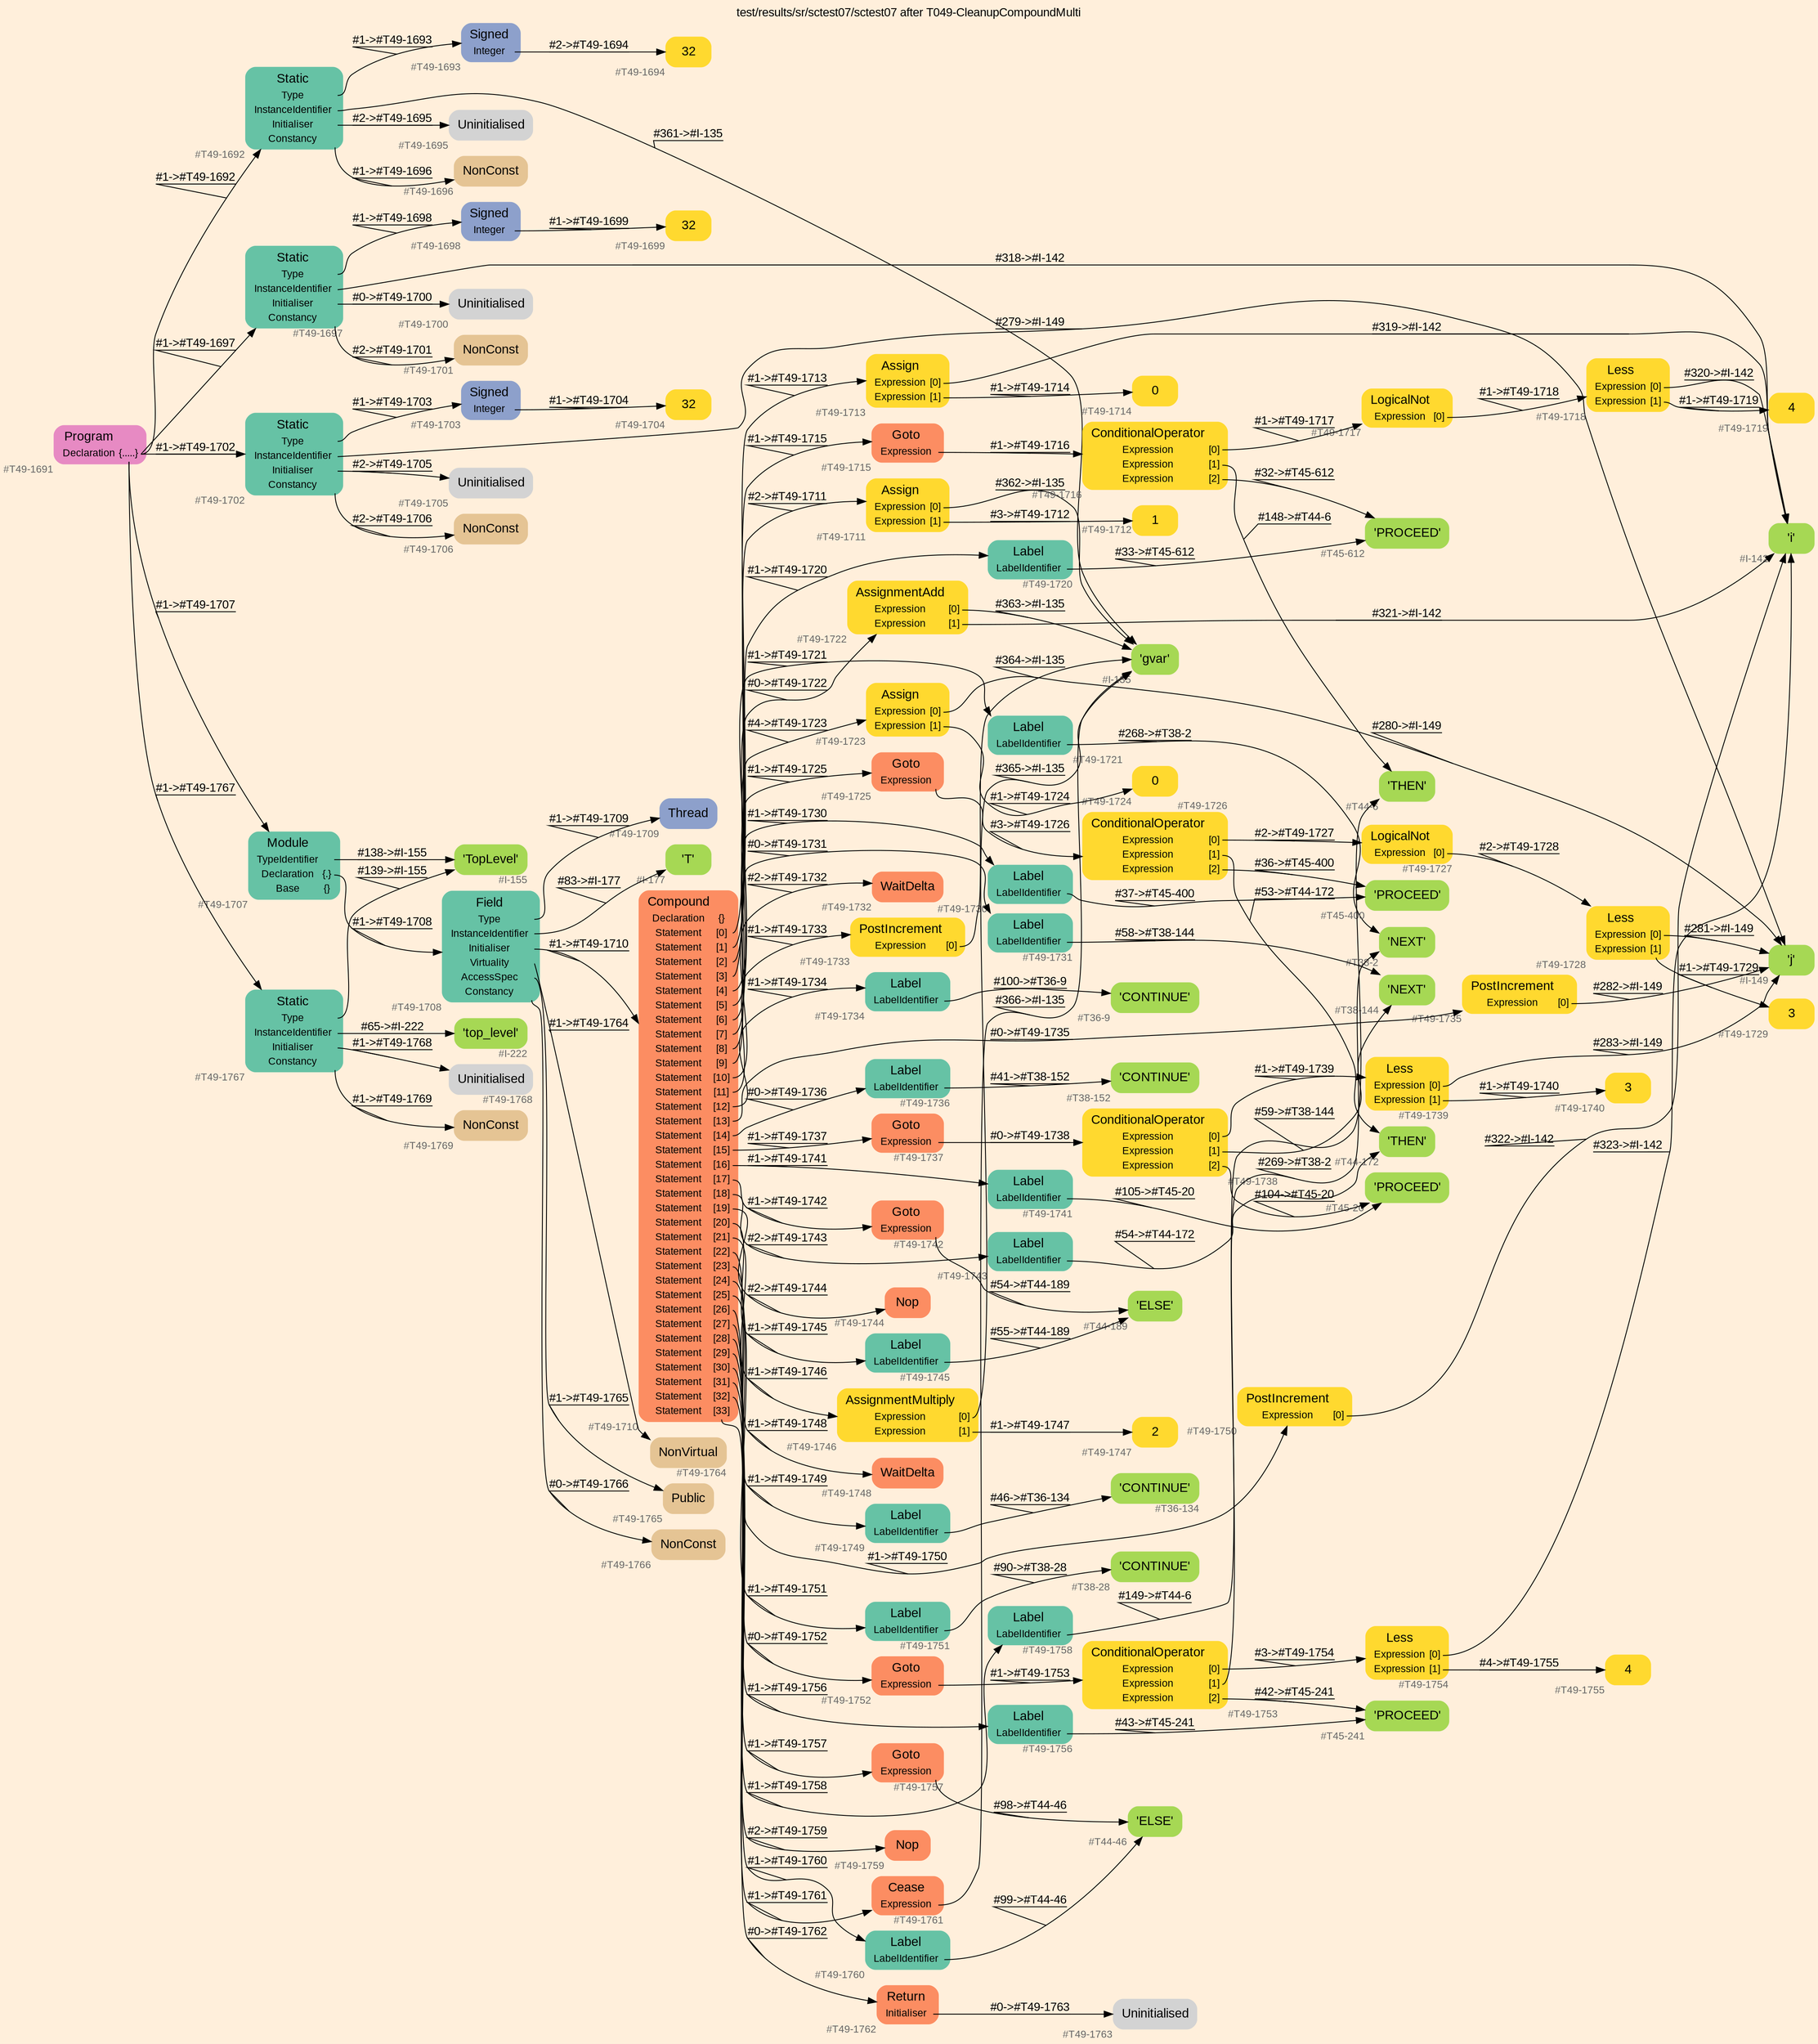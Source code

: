 digraph "test/results/sr/sctest07/sctest07 after T049-CleanupCompoundMulti" {
label = "test/results/sr/sctest07/sctest07 after T049-CleanupCompoundMulti"
labelloc = t
graph [
    rankdir = "LR"
    ranksep = 0.3
    bgcolor = antiquewhite1
    color = black
    fontcolor = black
    fontname = "Arial"
];
node [
    fontname = "Arial"
];
edge [
    fontname = "Arial"
];

// -------------------- node figure --------------------
// -------- block #T49-1691 ----------
"#T49-1691" [
    fillcolor = "/set28/4"
    xlabel = "#T49-1691"
    fontsize = "12"
    fontcolor = grey40
    shape = "plaintext"
    label = <<TABLE BORDER="0" CELLBORDER="0" CELLSPACING="0">
     <TR><TD><FONT COLOR="black" POINT-SIZE="15">Program</FONT></TD></TR>
     <TR><TD><FONT COLOR="black" POINT-SIZE="12">Declaration</FONT></TD><TD PORT="port0"><FONT COLOR="black" POINT-SIZE="12">{.....}</FONT></TD></TR>
    </TABLE>>
    style = "rounded,filled"
];

// -------- block #T49-1692 ----------
"#T49-1692" [
    fillcolor = "/set28/1"
    xlabel = "#T49-1692"
    fontsize = "12"
    fontcolor = grey40
    shape = "plaintext"
    label = <<TABLE BORDER="0" CELLBORDER="0" CELLSPACING="0">
     <TR><TD><FONT COLOR="black" POINT-SIZE="15">Static</FONT></TD></TR>
     <TR><TD><FONT COLOR="black" POINT-SIZE="12">Type</FONT></TD><TD PORT="port0"></TD></TR>
     <TR><TD><FONT COLOR="black" POINT-SIZE="12">InstanceIdentifier</FONT></TD><TD PORT="port1"></TD></TR>
     <TR><TD><FONT COLOR="black" POINT-SIZE="12">Initialiser</FONT></TD><TD PORT="port2"></TD></TR>
     <TR><TD><FONT COLOR="black" POINT-SIZE="12">Constancy</FONT></TD><TD PORT="port3"></TD></TR>
    </TABLE>>
    style = "rounded,filled"
];

// -------- block #T49-1693 ----------
"#T49-1693" [
    fillcolor = "/set28/3"
    xlabel = "#T49-1693"
    fontsize = "12"
    fontcolor = grey40
    shape = "plaintext"
    label = <<TABLE BORDER="0" CELLBORDER="0" CELLSPACING="0">
     <TR><TD><FONT COLOR="black" POINT-SIZE="15">Signed</FONT></TD></TR>
     <TR><TD><FONT COLOR="black" POINT-SIZE="12">Integer</FONT></TD><TD PORT="port0"></TD></TR>
    </TABLE>>
    style = "rounded,filled"
];

// -------- block #T49-1694 ----------
"#T49-1694" [
    fillcolor = "/set28/6"
    xlabel = "#T49-1694"
    fontsize = "12"
    fontcolor = grey40
    shape = "plaintext"
    label = <<TABLE BORDER="0" CELLBORDER="0" CELLSPACING="0">
     <TR><TD><FONT COLOR="black" POINT-SIZE="15">32</FONT></TD></TR>
    </TABLE>>
    style = "rounded,filled"
];

// -------- block #I-135 ----------
"#I-135" [
    fillcolor = "/set28/5"
    xlabel = "#I-135"
    fontsize = "12"
    fontcolor = grey40
    shape = "plaintext"
    label = <<TABLE BORDER="0" CELLBORDER="0" CELLSPACING="0">
     <TR><TD><FONT COLOR="black" POINT-SIZE="15">'gvar'</FONT></TD></TR>
    </TABLE>>
    style = "rounded,filled"
];

// -------- block #T49-1695 ----------
"#T49-1695" [
    xlabel = "#T49-1695"
    fontsize = "12"
    fontcolor = grey40
    shape = "plaintext"
    label = <<TABLE BORDER="0" CELLBORDER="0" CELLSPACING="0">
     <TR><TD><FONT COLOR="black" POINT-SIZE="15">Uninitialised</FONT></TD></TR>
    </TABLE>>
    style = "rounded,filled"
];

// -------- block #T49-1696 ----------
"#T49-1696" [
    fillcolor = "/set28/7"
    xlabel = "#T49-1696"
    fontsize = "12"
    fontcolor = grey40
    shape = "plaintext"
    label = <<TABLE BORDER="0" CELLBORDER="0" CELLSPACING="0">
     <TR><TD><FONT COLOR="black" POINT-SIZE="15">NonConst</FONT></TD></TR>
    </TABLE>>
    style = "rounded,filled"
];

// -------- block #T49-1697 ----------
"#T49-1697" [
    fillcolor = "/set28/1"
    xlabel = "#T49-1697"
    fontsize = "12"
    fontcolor = grey40
    shape = "plaintext"
    label = <<TABLE BORDER="0" CELLBORDER="0" CELLSPACING="0">
     <TR><TD><FONT COLOR="black" POINT-SIZE="15">Static</FONT></TD></TR>
     <TR><TD><FONT COLOR="black" POINT-SIZE="12">Type</FONT></TD><TD PORT="port0"></TD></TR>
     <TR><TD><FONT COLOR="black" POINT-SIZE="12">InstanceIdentifier</FONT></TD><TD PORT="port1"></TD></TR>
     <TR><TD><FONT COLOR="black" POINT-SIZE="12">Initialiser</FONT></TD><TD PORT="port2"></TD></TR>
     <TR><TD><FONT COLOR="black" POINT-SIZE="12">Constancy</FONT></TD><TD PORT="port3"></TD></TR>
    </TABLE>>
    style = "rounded,filled"
];

// -------- block #T49-1698 ----------
"#T49-1698" [
    fillcolor = "/set28/3"
    xlabel = "#T49-1698"
    fontsize = "12"
    fontcolor = grey40
    shape = "plaintext"
    label = <<TABLE BORDER="0" CELLBORDER="0" CELLSPACING="0">
     <TR><TD><FONT COLOR="black" POINT-SIZE="15">Signed</FONT></TD></TR>
     <TR><TD><FONT COLOR="black" POINT-SIZE="12">Integer</FONT></TD><TD PORT="port0"></TD></TR>
    </TABLE>>
    style = "rounded,filled"
];

// -------- block #T49-1699 ----------
"#T49-1699" [
    fillcolor = "/set28/6"
    xlabel = "#T49-1699"
    fontsize = "12"
    fontcolor = grey40
    shape = "plaintext"
    label = <<TABLE BORDER="0" CELLBORDER="0" CELLSPACING="0">
     <TR><TD><FONT COLOR="black" POINT-SIZE="15">32</FONT></TD></TR>
    </TABLE>>
    style = "rounded,filled"
];

// -------- block #I-142 ----------
"#I-142" [
    fillcolor = "/set28/5"
    xlabel = "#I-142"
    fontsize = "12"
    fontcolor = grey40
    shape = "plaintext"
    label = <<TABLE BORDER="0" CELLBORDER="0" CELLSPACING="0">
     <TR><TD><FONT COLOR="black" POINT-SIZE="15">'i'</FONT></TD></TR>
    </TABLE>>
    style = "rounded,filled"
];

// -------- block #T49-1700 ----------
"#T49-1700" [
    xlabel = "#T49-1700"
    fontsize = "12"
    fontcolor = grey40
    shape = "plaintext"
    label = <<TABLE BORDER="0" CELLBORDER="0" CELLSPACING="0">
     <TR><TD><FONT COLOR="black" POINT-SIZE="15">Uninitialised</FONT></TD></TR>
    </TABLE>>
    style = "rounded,filled"
];

// -------- block #T49-1701 ----------
"#T49-1701" [
    fillcolor = "/set28/7"
    xlabel = "#T49-1701"
    fontsize = "12"
    fontcolor = grey40
    shape = "plaintext"
    label = <<TABLE BORDER="0" CELLBORDER="0" CELLSPACING="0">
     <TR><TD><FONT COLOR="black" POINT-SIZE="15">NonConst</FONT></TD></TR>
    </TABLE>>
    style = "rounded,filled"
];

// -------- block #T49-1702 ----------
"#T49-1702" [
    fillcolor = "/set28/1"
    xlabel = "#T49-1702"
    fontsize = "12"
    fontcolor = grey40
    shape = "plaintext"
    label = <<TABLE BORDER="0" CELLBORDER="0" CELLSPACING="0">
     <TR><TD><FONT COLOR="black" POINT-SIZE="15">Static</FONT></TD></TR>
     <TR><TD><FONT COLOR="black" POINT-SIZE="12">Type</FONT></TD><TD PORT="port0"></TD></TR>
     <TR><TD><FONT COLOR="black" POINT-SIZE="12">InstanceIdentifier</FONT></TD><TD PORT="port1"></TD></TR>
     <TR><TD><FONT COLOR="black" POINT-SIZE="12">Initialiser</FONT></TD><TD PORT="port2"></TD></TR>
     <TR><TD><FONT COLOR="black" POINT-SIZE="12">Constancy</FONT></TD><TD PORT="port3"></TD></TR>
    </TABLE>>
    style = "rounded,filled"
];

// -------- block #T49-1703 ----------
"#T49-1703" [
    fillcolor = "/set28/3"
    xlabel = "#T49-1703"
    fontsize = "12"
    fontcolor = grey40
    shape = "plaintext"
    label = <<TABLE BORDER="0" CELLBORDER="0" CELLSPACING="0">
     <TR><TD><FONT COLOR="black" POINT-SIZE="15">Signed</FONT></TD></TR>
     <TR><TD><FONT COLOR="black" POINT-SIZE="12">Integer</FONT></TD><TD PORT="port0"></TD></TR>
    </TABLE>>
    style = "rounded,filled"
];

// -------- block #T49-1704 ----------
"#T49-1704" [
    fillcolor = "/set28/6"
    xlabel = "#T49-1704"
    fontsize = "12"
    fontcolor = grey40
    shape = "plaintext"
    label = <<TABLE BORDER="0" CELLBORDER="0" CELLSPACING="0">
     <TR><TD><FONT COLOR="black" POINT-SIZE="15">32</FONT></TD></TR>
    </TABLE>>
    style = "rounded,filled"
];

// -------- block #I-149 ----------
"#I-149" [
    fillcolor = "/set28/5"
    xlabel = "#I-149"
    fontsize = "12"
    fontcolor = grey40
    shape = "plaintext"
    label = <<TABLE BORDER="0" CELLBORDER="0" CELLSPACING="0">
     <TR><TD><FONT COLOR="black" POINT-SIZE="15">'j'</FONT></TD></TR>
    </TABLE>>
    style = "rounded,filled"
];

// -------- block #T49-1705 ----------
"#T49-1705" [
    xlabel = "#T49-1705"
    fontsize = "12"
    fontcolor = grey40
    shape = "plaintext"
    label = <<TABLE BORDER="0" CELLBORDER="0" CELLSPACING="0">
     <TR><TD><FONT COLOR="black" POINT-SIZE="15">Uninitialised</FONT></TD></TR>
    </TABLE>>
    style = "rounded,filled"
];

// -------- block #T49-1706 ----------
"#T49-1706" [
    fillcolor = "/set28/7"
    xlabel = "#T49-1706"
    fontsize = "12"
    fontcolor = grey40
    shape = "plaintext"
    label = <<TABLE BORDER="0" CELLBORDER="0" CELLSPACING="0">
     <TR><TD><FONT COLOR="black" POINT-SIZE="15">NonConst</FONT></TD></TR>
    </TABLE>>
    style = "rounded,filled"
];

// -------- block #T49-1707 ----------
"#T49-1707" [
    fillcolor = "/set28/1"
    xlabel = "#T49-1707"
    fontsize = "12"
    fontcolor = grey40
    shape = "plaintext"
    label = <<TABLE BORDER="0" CELLBORDER="0" CELLSPACING="0">
     <TR><TD><FONT COLOR="black" POINT-SIZE="15">Module</FONT></TD></TR>
     <TR><TD><FONT COLOR="black" POINT-SIZE="12">TypeIdentifier</FONT></TD><TD PORT="port0"></TD></TR>
     <TR><TD><FONT COLOR="black" POINT-SIZE="12">Declaration</FONT></TD><TD PORT="port1"><FONT COLOR="black" POINT-SIZE="12">{.}</FONT></TD></TR>
     <TR><TD><FONT COLOR="black" POINT-SIZE="12">Base</FONT></TD><TD PORT="port2"><FONT COLOR="black" POINT-SIZE="12">{}</FONT></TD></TR>
    </TABLE>>
    style = "rounded,filled"
];

// -------- block #I-155 ----------
"#I-155" [
    fillcolor = "/set28/5"
    xlabel = "#I-155"
    fontsize = "12"
    fontcolor = grey40
    shape = "plaintext"
    label = <<TABLE BORDER="0" CELLBORDER="0" CELLSPACING="0">
     <TR><TD><FONT COLOR="black" POINT-SIZE="15">'TopLevel'</FONT></TD></TR>
    </TABLE>>
    style = "rounded,filled"
];

// -------- block #T49-1708 ----------
"#T49-1708" [
    fillcolor = "/set28/1"
    xlabel = "#T49-1708"
    fontsize = "12"
    fontcolor = grey40
    shape = "plaintext"
    label = <<TABLE BORDER="0" CELLBORDER="0" CELLSPACING="0">
     <TR><TD><FONT COLOR="black" POINT-SIZE="15">Field</FONT></TD></TR>
     <TR><TD><FONT COLOR="black" POINT-SIZE="12">Type</FONT></TD><TD PORT="port0"></TD></TR>
     <TR><TD><FONT COLOR="black" POINT-SIZE="12">InstanceIdentifier</FONT></TD><TD PORT="port1"></TD></TR>
     <TR><TD><FONT COLOR="black" POINT-SIZE="12">Initialiser</FONT></TD><TD PORT="port2"></TD></TR>
     <TR><TD><FONT COLOR="black" POINT-SIZE="12">Virtuality</FONT></TD><TD PORT="port3"></TD></TR>
     <TR><TD><FONT COLOR="black" POINT-SIZE="12">AccessSpec</FONT></TD><TD PORT="port4"></TD></TR>
     <TR><TD><FONT COLOR="black" POINT-SIZE="12">Constancy</FONT></TD><TD PORT="port5"></TD></TR>
    </TABLE>>
    style = "rounded,filled"
];

// -------- block #T49-1709 ----------
"#T49-1709" [
    fillcolor = "/set28/3"
    xlabel = "#T49-1709"
    fontsize = "12"
    fontcolor = grey40
    shape = "plaintext"
    label = <<TABLE BORDER="0" CELLBORDER="0" CELLSPACING="0">
     <TR><TD><FONT COLOR="black" POINT-SIZE="15">Thread</FONT></TD></TR>
    </TABLE>>
    style = "rounded,filled"
];

// -------- block #I-177 ----------
"#I-177" [
    fillcolor = "/set28/5"
    xlabel = "#I-177"
    fontsize = "12"
    fontcolor = grey40
    shape = "plaintext"
    label = <<TABLE BORDER="0" CELLBORDER="0" CELLSPACING="0">
     <TR><TD><FONT COLOR="black" POINT-SIZE="15">'T'</FONT></TD></TR>
    </TABLE>>
    style = "rounded,filled"
];

// -------- block #T49-1710 ----------
"#T49-1710" [
    fillcolor = "/set28/2"
    xlabel = "#T49-1710"
    fontsize = "12"
    fontcolor = grey40
    shape = "plaintext"
    label = <<TABLE BORDER="0" CELLBORDER="0" CELLSPACING="0">
     <TR><TD><FONT COLOR="black" POINT-SIZE="15">Compound</FONT></TD></TR>
     <TR><TD><FONT COLOR="black" POINT-SIZE="12">Declaration</FONT></TD><TD PORT="port0"><FONT COLOR="black" POINT-SIZE="12">{}</FONT></TD></TR>
     <TR><TD><FONT COLOR="black" POINT-SIZE="12">Statement</FONT></TD><TD PORT="port1"><FONT COLOR="black" POINT-SIZE="12">[0]</FONT></TD></TR>
     <TR><TD><FONT COLOR="black" POINT-SIZE="12">Statement</FONT></TD><TD PORT="port2"><FONT COLOR="black" POINT-SIZE="12">[1]</FONT></TD></TR>
     <TR><TD><FONT COLOR="black" POINT-SIZE="12">Statement</FONT></TD><TD PORT="port3"><FONT COLOR="black" POINT-SIZE="12">[2]</FONT></TD></TR>
     <TR><TD><FONT COLOR="black" POINT-SIZE="12">Statement</FONT></TD><TD PORT="port4"><FONT COLOR="black" POINT-SIZE="12">[3]</FONT></TD></TR>
     <TR><TD><FONT COLOR="black" POINT-SIZE="12">Statement</FONT></TD><TD PORT="port5"><FONT COLOR="black" POINT-SIZE="12">[4]</FONT></TD></TR>
     <TR><TD><FONT COLOR="black" POINT-SIZE="12">Statement</FONT></TD><TD PORT="port6"><FONT COLOR="black" POINT-SIZE="12">[5]</FONT></TD></TR>
     <TR><TD><FONT COLOR="black" POINT-SIZE="12">Statement</FONT></TD><TD PORT="port7"><FONT COLOR="black" POINT-SIZE="12">[6]</FONT></TD></TR>
     <TR><TD><FONT COLOR="black" POINT-SIZE="12">Statement</FONT></TD><TD PORT="port8"><FONT COLOR="black" POINT-SIZE="12">[7]</FONT></TD></TR>
     <TR><TD><FONT COLOR="black" POINT-SIZE="12">Statement</FONT></TD><TD PORT="port9"><FONT COLOR="black" POINT-SIZE="12">[8]</FONT></TD></TR>
     <TR><TD><FONT COLOR="black" POINT-SIZE="12">Statement</FONT></TD><TD PORT="port10"><FONT COLOR="black" POINT-SIZE="12">[9]</FONT></TD></TR>
     <TR><TD><FONT COLOR="black" POINT-SIZE="12">Statement</FONT></TD><TD PORT="port11"><FONT COLOR="black" POINT-SIZE="12">[10]</FONT></TD></TR>
     <TR><TD><FONT COLOR="black" POINT-SIZE="12">Statement</FONT></TD><TD PORT="port12"><FONT COLOR="black" POINT-SIZE="12">[11]</FONT></TD></TR>
     <TR><TD><FONT COLOR="black" POINT-SIZE="12">Statement</FONT></TD><TD PORT="port13"><FONT COLOR="black" POINT-SIZE="12">[12]</FONT></TD></TR>
     <TR><TD><FONT COLOR="black" POINT-SIZE="12">Statement</FONT></TD><TD PORT="port14"><FONT COLOR="black" POINT-SIZE="12">[13]</FONT></TD></TR>
     <TR><TD><FONT COLOR="black" POINT-SIZE="12">Statement</FONT></TD><TD PORT="port15"><FONT COLOR="black" POINT-SIZE="12">[14]</FONT></TD></TR>
     <TR><TD><FONT COLOR="black" POINT-SIZE="12">Statement</FONT></TD><TD PORT="port16"><FONT COLOR="black" POINT-SIZE="12">[15]</FONT></TD></TR>
     <TR><TD><FONT COLOR="black" POINT-SIZE="12">Statement</FONT></TD><TD PORT="port17"><FONT COLOR="black" POINT-SIZE="12">[16]</FONT></TD></TR>
     <TR><TD><FONT COLOR="black" POINT-SIZE="12">Statement</FONT></TD><TD PORT="port18"><FONT COLOR="black" POINT-SIZE="12">[17]</FONT></TD></TR>
     <TR><TD><FONT COLOR="black" POINT-SIZE="12">Statement</FONT></TD><TD PORT="port19"><FONT COLOR="black" POINT-SIZE="12">[18]</FONT></TD></TR>
     <TR><TD><FONT COLOR="black" POINT-SIZE="12">Statement</FONT></TD><TD PORT="port20"><FONT COLOR="black" POINT-SIZE="12">[19]</FONT></TD></TR>
     <TR><TD><FONT COLOR="black" POINT-SIZE="12">Statement</FONT></TD><TD PORT="port21"><FONT COLOR="black" POINT-SIZE="12">[20]</FONT></TD></TR>
     <TR><TD><FONT COLOR="black" POINT-SIZE="12">Statement</FONT></TD><TD PORT="port22"><FONT COLOR="black" POINT-SIZE="12">[21]</FONT></TD></TR>
     <TR><TD><FONT COLOR="black" POINT-SIZE="12">Statement</FONT></TD><TD PORT="port23"><FONT COLOR="black" POINT-SIZE="12">[22]</FONT></TD></TR>
     <TR><TD><FONT COLOR="black" POINT-SIZE="12">Statement</FONT></TD><TD PORT="port24"><FONT COLOR="black" POINT-SIZE="12">[23]</FONT></TD></TR>
     <TR><TD><FONT COLOR="black" POINT-SIZE="12">Statement</FONT></TD><TD PORT="port25"><FONT COLOR="black" POINT-SIZE="12">[24]</FONT></TD></TR>
     <TR><TD><FONT COLOR="black" POINT-SIZE="12">Statement</FONT></TD><TD PORT="port26"><FONT COLOR="black" POINT-SIZE="12">[25]</FONT></TD></TR>
     <TR><TD><FONT COLOR="black" POINT-SIZE="12">Statement</FONT></TD><TD PORT="port27"><FONT COLOR="black" POINT-SIZE="12">[26]</FONT></TD></TR>
     <TR><TD><FONT COLOR="black" POINT-SIZE="12">Statement</FONT></TD><TD PORT="port28"><FONT COLOR="black" POINT-SIZE="12">[27]</FONT></TD></TR>
     <TR><TD><FONT COLOR="black" POINT-SIZE="12">Statement</FONT></TD><TD PORT="port29"><FONT COLOR="black" POINT-SIZE="12">[28]</FONT></TD></TR>
     <TR><TD><FONT COLOR="black" POINT-SIZE="12">Statement</FONT></TD><TD PORT="port30"><FONT COLOR="black" POINT-SIZE="12">[29]</FONT></TD></TR>
     <TR><TD><FONT COLOR="black" POINT-SIZE="12">Statement</FONT></TD><TD PORT="port31"><FONT COLOR="black" POINT-SIZE="12">[30]</FONT></TD></TR>
     <TR><TD><FONT COLOR="black" POINT-SIZE="12">Statement</FONT></TD><TD PORT="port32"><FONT COLOR="black" POINT-SIZE="12">[31]</FONT></TD></TR>
     <TR><TD><FONT COLOR="black" POINT-SIZE="12">Statement</FONT></TD><TD PORT="port33"><FONT COLOR="black" POINT-SIZE="12">[32]</FONT></TD></TR>
     <TR><TD><FONT COLOR="black" POINT-SIZE="12">Statement</FONT></TD><TD PORT="port34"><FONT COLOR="black" POINT-SIZE="12">[33]</FONT></TD></TR>
    </TABLE>>
    style = "rounded,filled"
];

// -------- block #T49-1711 ----------
"#T49-1711" [
    fillcolor = "/set28/6"
    xlabel = "#T49-1711"
    fontsize = "12"
    fontcolor = grey40
    shape = "plaintext"
    label = <<TABLE BORDER="0" CELLBORDER="0" CELLSPACING="0">
     <TR><TD><FONT COLOR="black" POINT-SIZE="15">Assign</FONT></TD></TR>
     <TR><TD><FONT COLOR="black" POINT-SIZE="12">Expression</FONT></TD><TD PORT="port0"><FONT COLOR="black" POINT-SIZE="12">[0]</FONT></TD></TR>
     <TR><TD><FONT COLOR="black" POINT-SIZE="12">Expression</FONT></TD><TD PORT="port1"><FONT COLOR="black" POINT-SIZE="12">[1]</FONT></TD></TR>
    </TABLE>>
    style = "rounded,filled"
];

// -------- block #T49-1712 ----------
"#T49-1712" [
    fillcolor = "/set28/6"
    xlabel = "#T49-1712"
    fontsize = "12"
    fontcolor = grey40
    shape = "plaintext"
    label = <<TABLE BORDER="0" CELLBORDER="0" CELLSPACING="0">
     <TR><TD><FONT COLOR="black" POINT-SIZE="15">1</FONT></TD></TR>
    </TABLE>>
    style = "rounded,filled"
];

// -------- block #T49-1713 ----------
"#T49-1713" [
    fillcolor = "/set28/6"
    xlabel = "#T49-1713"
    fontsize = "12"
    fontcolor = grey40
    shape = "plaintext"
    label = <<TABLE BORDER="0" CELLBORDER="0" CELLSPACING="0">
     <TR><TD><FONT COLOR="black" POINT-SIZE="15">Assign</FONT></TD></TR>
     <TR><TD><FONT COLOR="black" POINT-SIZE="12">Expression</FONT></TD><TD PORT="port0"><FONT COLOR="black" POINT-SIZE="12">[0]</FONT></TD></TR>
     <TR><TD><FONT COLOR="black" POINT-SIZE="12">Expression</FONT></TD><TD PORT="port1"><FONT COLOR="black" POINT-SIZE="12">[1]</FONT></TD></TR>
    </TABLE>>
    style = "rounded,filled"
];

// -------- block #T49-1714 ----------
"#T49-1714" [
    fillcolor = "/set28/6"
    xlabel = "#T49-1714"
    fontsize = "12"
    fontcolor = grey40
    shape = "plaintext"
    label = <<TABLE BORDER="0" CELLBORDER="0" CELLSPACING="0">
     <TR><TD><FONT COLOR="black" POINT-SIZE="15">0</FONT></TD></TR>
    </TABLE>>
    style = "rounded,filled"
];

// -------- block #T49-1715 ----------
"#T49-1715" [
    fillcolor = "/set28/2"
    xlabel = "#T49-1715"
    fontsize = "12"
    fontcolor = grey40
    shape = "plaintext"
    label = <<TABLE BORDER="0" CELLBORDER="0" CELLSPACING="0">
     <TR><TD><FONT COLOR="black" POINT-SIZE="15">Goto</FONT></TD></TR>
     <TR><TD><FONT COLOR="black" POINT-SIZE="12">Expression</FONT></TD><TD PORT="port0"></TD></TR>
    </TABLE>>
    style = "rounded,filled"
];

// -------- block #T49-1716 ----------
"#T49-1716" [
    fillcolor = "/set28/6"
    xlabel = "#T49-1716"
    fontsize = "12"
    fontcolor = grey40
    shape = "plaintext"
    label = <<TABLE BORDER="0" CELLBORDER="0" CELLSPACING="0">
     <TR><TD><FONT COLOR="black" POINT-SIZE="15">ConditionalOperator</FONT></TD></TR>
     <TR><TD><FONT COLOR="black" POINT-SIZE="12">Expression</FONT></TD><TD PORT="port0"><FONT COLOR="black" POINT-SIZE="12">[0]</FONT></TD></TR>
     <TR><TD><FONT COLOR="black" POINT-SIZE="12">Expression</FONT></TD><TD PORT="port1"><FONT COLOR="black" POINT-SIZE="12">[1]</FONT></TD></TR>
     <TR><TD><FONT COLOR="black" POINT-SIZE="12">Expression</FONT></TD><TD PORT="port2"><FONT COLOR="black" POINT-SIZE="12">[2]</FONT></TD></TR>
    </TABLE>>
    style = "rounded,filled"
];

// -------- block #T49-1717 ----------
"#T49-1717" [
    fillcolor = "/set28/6"
    xlabel = "#T49-1717"
    fontsize = "12"
    fontcolor = grey40
    shape = "plaintext"
    label = <<TABLE BORDER="0" CELLBORDER="0" CELLSPACING="0">
     <TR><TD><FONT COLOR="black" POINT-SIZE="15">LogicalNot</FONT></TD></TR>
     <TR><TD><FONT COLOR="black" POINT-SIZE="12">Expression</FONT></TD><TD PORT="port0"><FONT COLOR="black" POINT-SIZE="12">[0]</FONT></TD></TR>
    </TABLE>>
    style = "rounded,filled"
];

// -------- block #T49-1718 ----------
"#T49-1718" [
    fillcolor = "/set28/6"
    xlabel = "#T49-1718"
    fontsize = "12"
    fontcolor = grey40
    shape = "plaintext"
    label = <<TABLE BORDER="0" CELLBORDER="0" CELLSPACING="0">
     <TR><TD><FONT COLOR="black" POINT-SIZE="15">Less</FONT></TD></TR>
     <TR><TD><FONT COLOR="black" POINT-SIZE="12">Expression</FONT></TD><TD PORT="port0"><FONT COLOR="black" POINT-SIZE="12">[0]</FONT></TD></TR>
     <TR><TD><FONT COLOR="black" POINT-SIZE="12">Expression</FONT></TD><TD PORT="port1"><FONT COLOR="black" POINT-SIZE="12">[1]</FONT></TD></TR>
    </TABLE>>
    style = "rounded,filled"
];

// -------- block #T49-1719 ----------
"#T49-1719" [
    fillcolor = "/set28/6"
    xlabel = "#T49-1719"
    fontsize = "12"
    fontcolor = grey40
    shape = "plaintext"
    label = <<TABLE BORDER="0" CELLBORDER="0" CELLSPACING="0">
     <TR><TD><FONT COLOR="black" POINT-SIZE="15">4</FONT></TD></TR>
    </TABLE>>
    style = "rounded,filled"
];

// -------- block #T44-6 ----------
"#T44-6" [
    fillcolor = "/set28/5"
    xlabel = "#T44-6"
    fontsize = "12"
    fontcolor = grey40
    shape = "plaintext"
    label = <<TABLE BORDER="0" CELLBORDER="0" CELLSPACING="0">
     <TR><TD><FONT COLOR="black" POINT-SIZE="15">'THEN'</FONT></TD></TR>
    </TABLE>>
    style = "rounded,filled"
];

// -------- block #T45-612 ----------
"#T45-612" [
    fillcolor = "/set28/5"
    xlabel = "#T45-612"
    fontsize = "12"
    fontcolor = grey40
    shape = "plaintext"
    label = <<TABLE BORDER="0" CELLBORDER="0" CELLSPACING="0">
     <TR><TD><FONT COLOR="black" POINT-SIZE="15">'PROCEED'</FONT></TD></TR>
    </TABLE>>
    style = "rounded,filled"
];

// -------- block #T49-1720 ----------
"#T49-1720" [
    fillcolor = "/set28/1"
    xlabel = "#T49-1720"
    fontsize = "12"
    fontcolor = grey40
    shape = "plaintext"
    label = <<TABLE BORDER="0" CELLBORDER="0" CELLSPACING="0">
     <TR><TD><FONT COLOR="black" POINT-SIZE="15">Label</FONT></TD></TR>
     <TR><TD><FONT COLOR="black" POINT-SIZE="12">LabelIdentifier</FONT></TD><TD PORT="port0"></TD></TR>
    </TABLE>>
    style = "rounded,filled"
];

// -------- block #T49-1721 ----------
"#T49-1721" [
    fillcolor = "/set28/1"
    xlabel = "#T49-1721"
    fontsize = "12"
    fontcolor = grey40
    shape = "plaintext"
    label = <<TABLE BORDER="0" CELLBORDER="0" CELLSPACING="0">
     <TR><TD><FONT COLOR="black" POINT-SIZE="15">Label</FONT></TD></TR>
     <TR><TD><FONT COLOR="black" POINT-SIZE="12">LabelIdentifier</FONT></TD><TD PORT="port0"></TD></TR>
    </TABLE>>
    style = "rounded,filled"
];

// -------- block #T38-2 ----------
"#T38-2" [
    fillcolor = "/set28/5"
    xlabel = "#T38-2"
    fontsize = "12"
    fontcolor = grey40
    shape = "plaintext"
    label = <<TABLE BORDER="0" CELLBORDER="0" CELLSPACING="0">
     <TR><TD><FONT COLOR="black" POINT-SIZE="15">'NEXT'</FONT></TD></TR>
    </TABLE>>
    style = "rounded,filled"
];

// -------- block #T49-1722 ----------
"#T49-1722" [
    fillcolor = "/set28/6"
    xlabel = "#T49-1722"
    fontsize = "12"
    fontcolor = grey40
    shape = "plaintext"
    label = <<TABLE BORDER="0" CELLBORDER="0" CELLSPACING="0">
     <TR><TD><FONT COLOR="black" POINT-SIZE="15">AssignmentAdd</FONT></TD></TR>
     <TR><TD><FONT COLOR="black" POINT-SIZE="12">Expression</FONT></TD><TD PORT="port0"><FONT COLOR="black" POINT-SIZE="12">[0]</FONT></TD></TR>
     <TR><TD><FONT COLOR="black" POINT-SIZE="12">Expression</FONT></TD><TD PORT="port1"><FONT COLOR="black" POINT-SIZE="12">[1]</FONT></TD></TR>
    </TABLE>>
    style = "rounded,filled"
];

// -------- block #T49-1723 ----------
"#T49-1723" [
    fillcolor = "/set28/6"
    xlabel = "#T49-1723"
    fontsize = "12"
    fontcolor = grey40
    shape = "plaintext"
    label = <<TABLE BORDER="0" CELLBORDER="0" CELLSPACING="0">
     <TR><TD><FONT COLOR="black" POINT-SIZE="15">Assign</FONT></TD></TR>
     <TR><TD><FONT COLOR="black" POINT-SIZE="12">Expression</FONT></TD><TD PORT="port0"><FONT COLOR="black" POINT-SIZE="12">[0]</FONT></TD></TR>
     <TR><TD><FONT COLOR="black" POINT-SIZE="12">Expression</FONT></TD><TD PORT="port1"><FONT COLOR="black" POINT-SIZE="12">[1]</FONT></TD></TR>
    </TABLE>>
    style = "rounded,filled"
];

// -------- block #T49-1724 ----------
"#T49-1724" [
    fillcolor = "/set28/6"
    xlabel = "#T49-1724"
    fontsize = "12"
    fontcolor = grey40
    shape = "plaintext"
    label = <<TABLE BORDER="0" CELLBORDER="0" CELLSPACING="0">
     <TR><TD><FONT COLOR="black" POINT-SIZE="15">0</FONT></TD></TR>
    </TABLE>>
    style = "rounded,filled"
];

// -------- block #T49-1725 ----------
"#T49-1725" [
    fillcolor = "/set28/2"
    xlabel = "#T49-1725"
    fontsize = "12"
    fontcolor = grey40
    shape = "plaintext"
    label = <<TABLE BORDER="0" CELLBORDER="0" CELLSPACING="0">
     <TR><TD><FONT COLOR="black" POINT-SIZE="15">Goto</FONT></TD></TR>
     <TR><TD><FONT COLOR="black" POINT-SIZE="12">Expression</FONT></TD><TD PORT="port0"></TD></TR>
    </TABLE>>
    style = "rounded,filled"
];

// -------- block #T49-1726 ----------
"#T49-1726" [
    fillcolor = "/set28/6"
    xlabel = "#T49-1726"
    fontsize = "12"
    fontcolor = grey40
    shape = "plaintext"
    label = <<TABLE BORDER="0" CELLBORDER="0" CELLSPACING="0">
     <TR><TD><FONT COLOR="black" POINT-SIZE="15">ConditionalOperator</FONT></TD></TR>
     <TR><TD><FONT COLOR="black" POINT-SIZE="12">Expression</FONT></TD><TD PORT="port0"><FONT COLOR="black" POINT-SIZE="12">[0]</FONT></TD></TR>
     <TR><TD><FONT COLOR="black" POINT-SIZE="12">Expression</FONT></TD><TD PORT="port1"><FONT COLOR="black" POINT-SIZE="12">[1]</FONT></TD></TR>
     <TR><TD><FONT COLOR="black" POINT-SIZE="12">Expression</FONT></TD><TD PORT="port2"><FONT COLOR="black" POINT-SIZE="12">[2]</FONT></TD></TR>
    </TABLE>>
    style = "rounded,filled"
];

// -------- block #T49-1727 ----------
"#T49-1727" [
    fillcolor = "/set28/6"
    xlabel = "#T49-1727"
    fontsize = "12"
    fontcolor = grey40
    shape = "plaintext"
    label = <<TABLE BORDER="0" CELLBORDER="0" CELLSPACING="0">
     <TR><TD><FONT COLOR="black" POINT-SIZE="15">LogicalNot</FONT></TD></TR>
     <TR><TD><FONT COLOR="black" POINT-SIZE="12">Expression</FONT></TD><TD PORT="port0"><FONT COLOR="black" POINT-SIZE="12">[0]</FONT></TD></TR>
    </TABLE>>
    style = "rounded,filled"
];

// -------- block #T49-1728 ----------
"#T49-1728" [
    fillcolor = "/set28/6"
    xlabel = "#T49-1728"
    fontsize = "12"
    fontcolor = grey40
    shape = "plaintext"
    label = <<TABLE BORDER="0" CELLBORDER="0" CELLSPACING="0">
     <TR><TD><FONT COLOR="black" POINT-SIZE="15">Less</FONT></TD></TR>
     <TR><TD><FONT COLOR="black" POINT-SIZE="12">Expression</FONT></TD><TD PORT="port0"><FONT COLOR="black" POINT-SIZE="12">[0]</FONT></TD></TR>
     <TR><TD><FONT COLOR="black" POINT-SIZE="12">Expression</FONT></TD><TD PORT="port1"><FONT COLOR="black" POINT-SIZE="12">[1]</FONT></TD></TR>
    </TABLE>>
    style = "rounded,filled"
];

// -------- block #T49-1729 ----------
"#T49-1729" [
    fillcolor = "/set28/6"
    xlabel = "#T49-1729"
    fontsize = "12"
    fontcolor = grey40
    shape = "plaintext"
    label = <<TABLE BORDER="0" CELLBORDER="0" CELLSPACING="0">
     <TR><TD><FONT COLOR="black" POINT-SIZE="15">3</FONT></TD></TR>
    </TABLE>>
    style = "rounded,filled"
];

// -------- block #T44-172 ----------
"#T44-172" [
    fillcolor = "/set28/5"
    xlabel = "#T44-172"
    fontsize = "12"
    fontcolor = grey40
    shape = "plaintext"
    label = <<TABLE BORDER="0" CELLBORDER="0" CELLSPACING="0">
     <TR><TD><FONT COLOR="black" POINT-SIZE="15">'THEN'</FONT></TD></TR>
    </TABLE>>
    style = "rounded,filled"
];

// -------- block #T45-400 ----------
"#T45-400" [
    fillcolor = "/set28/5"
    xlabel = "#T45-400"
    fontsize = "12"
    fontcolor = grey40
    shape = "plaintext"
    label = <<TABLE BORDER="0" CELLBORDER="0" CELLSPACING="0">
     <TR><TD><FONT COLOR="black" POINT-SIZE="15">'PROCEED'</FONT></TD></TR>
    </TABLE>>
    style = "rounded,filled"
];

// -------- block #T49-1730 ----------
"#T49-1730" [
    fillcolor = "/set28/1"
    xlabel = "#T49-1730"
    fontsize = "12"
    fontcolor = grey40
    shape = "plaintext"
    label = <<TABLE BORDER="0" CELLBORDER="0" CELLSPACING="0">
     <TR><TD><FONT COLOR="black" POINT-SIZE="15">Label</FONT></TD></TR>
     <TR><TD><FONT COLOR="black" POINT-SIZE="12">LabelIdentifier</FONT></TD><TD PORT="port0"></TD></TR>
    </TABLE>>
    style = "rounded,filled"
];

// -------- block #T49-1731 ----------
"#T49-1731" [
    fillcolor = "/set28/1"
    xlabel = "#T49-1731"
    fontsize = "12"
    fontcolor = grey40
    shape = "plaintext"
    label = <<TABLE BORDER="0" CELLBORDER="0" CELLSPACING="0">
     <TR><TD><FONT COLOR="black" POINT-SIZE="15">Label</FONT></TD></TR>
     <TR><TD><FONT COLOR="black" POINT-SIZE="12">LabelIdentifier</FONT></TD><TD PORT="port0"></TD></TR>
    </TABLE>>
    style = "rounded,filled"
];

// -------- block #T38-144 ----------
"#T38-144" [
    fillcolor = "/set28/5"
    xlabel = "#T38-144"
    fontsize = "12"
    fontcolor = grey40
    shape = "plaintext"
    label = <<TABLE BORDER="0" CELLBORDER="0" CELLSPACING="0">
     <TR><TD><FONT COLOR="black" POINT-SIZE="15">'NEXT'</FONT></TD></TR>
    </TABLE>>
    style = "rounded,filled"
];

// -------- block #T49-1732 ----------
"#T49-1732" [
    fillcolor = "/set28/2"
    xlabel = "#T49-1732"
    fontsize = "12"
    fontcolor = grey40
    shape = "plaintext"
    label = <<TABLE BORDER="0" CELLBORDER="0" CELLSPACING="0">
     <TR><TD><FONT COLOR="black" POINT-SIZE="15">WaitDelta</FONT></TD></TR>
    </TABLE>>
    style = "rounded,filled"
];

// -------- block #T49-1733 ----------
"#T49-1733" [
    fillcolor = "/set28/6"
    xlabel = "#T49-1733"
    fontsize = "12"
    fontcolor = grey40
    shape = "plaintext"
    label = <<TABLE BORDER="0" CELLBORDER="0" CELLSPACING="0">
     <TR><TD><FONT COLOR="black" POINT-SIZE="15">PostIncrement</FONT></TD></TR>
     <TR><TD><FONT COLOR="black" POINT-SIZE="12">Expression</FONT></TD><TD PORT="port0"><FONT COLOR="black" POINT-SIZE="12">[0]</FONT></TD></TR>
    </TABLE>>
    style = "rounded,filled"
];

// -------- block #T49-1734 ----------
"#T49-1734" [
    fillcolor = "/set28/1"
    xlabel = "#T49-1734"
    fontsize = "12"
    fontcolor = grey40
    shape = "plaintext"
    label = <<TABLE BORDER="0" CELLBORDER="0" CELLSPACING="0">
     <TR><TD><FONT COLOR="black" POINT-SIZE="15">Label</FONT></TD></TR>
     <TR><TD><FONT COLOR="black" POINT-SIZE="12">LabelIdentifier</FONT></TD><TD PORT="port0"></TD></TR>
    </TABLE>>
    style = "rounded,filled"
];

// -------- block #T36-9 ----------
"#T36-9" [
    fillcolor = "/set28/5"
    xlabel = "#T36-9"
    fontsize = "12"
    fontcolor = grey40
    shape = "plaintext"
    label = <<TABLE BORDER="0" CELLBORDER="0" CELLSPACING="0">
     <TR><TD><FONT COLOR="black" POINT-SIZE="15">'CONTINUE'</FONT></TD></TR>
    </TABLE>>
    style = "rounded,filled"
];

// -------- block #T49-1735 ----------
"#T49-1735" [
    fillcolor = "/set28/6"
    xlabel = "#T49-1735"
    fontsize = "12"
    fontcolor = grey40
    shape = "plaintext"
    label = <<TABLE BORDER="0" CELLBORDER="0" CELLSPACING="0">
     <TR><TD><FONT COLOR="black" POINT-SIZE="15">PostIncrement</FONT></TD></TR>
     <TR><TD><FONT COLOR="black" POINT-SIZE="12">Expression</FONT></TD><TD PORT="port0"><FONT COLOR="black" POINT-SIZE="12">[0]</FONT></TD></TR>
    </TABLE>>
    style = "rounded,filled"
];

// -------- block #T49-1736 ----------
"#T49-1736" [
    fillcolor = "/set28/1"
    xlabel = "#T49-1736"
    fontsize = "12"
    fontcolor = grey40
    shape = "plaintext"
    label = <<TABLE BORDER="0" CELLBORDER="0" CELLSPACING="0">
     <TR><TD><FONT COLOR="black" POINT-SIZE="15">Label</FONT></TD></TR>
     <TR><TD><FONT COLOR="black" POINT-SIZE="12">LabelIdentifier</FONT></TD><TD PORT="port0"></TD></TR>
    </TABLE>>
    style = "rounded,filled"
];

// -------- block #T38-152 ----------
"#T38-152" [
    fillcolor = "/set28/5"
    xlabel = "#T38-152"
    fontsize = "12"
    fontcolor = grey40
    shape = "plaintext"
    label = <<TABLE BORDER="0" CELLBORDER="0" CELLSPACING="0">
     <TR><TD><FONT COLOR="black" POINT-SIZE="15">'CONTINUE'</FONT></TD></TR>
    </TABLE>>
    style = "rounded,filled"
];

// -------- block #T49-1737 ----------
"#T49-1737" [
    fillcolor = "/set28/2"
    xlabel = "#T49-1737"
    fontsize = "12"
    fontcolor = grey40
    shape = "plaintext"
    label = <<TABLE BORDER="0" CELLBORDER="0" CELLSPACING="0">
     <TR><TD><FONT COLOR="black" POINT-SIZE="15">Goto</FONT></TD></TR>
     <TR><TD><FONT COLOR="black" POINT-SIZE="12">Expression</FONT></TD><TD PORT="port0"></TD></TR>
    </TABLE>>
    style = "rounded,filled"
];

// -------- block #T49-1738 ----------
"#T49-1738" [
    fillcolor = "/set28/6"
    xlabel = "#T49-1738"
    fontsize = "12"
    fontcolor = grey40
    shape = "plaintext"
    label = <<TABLE BORDER="0" CELLBORDER="0" CELLSPACING="0">
     <TR><TD><FONT COLOR="black" POINT-SIZE="15">ConditionalOperator</FONT></TD></TR>
     <TR><TD><FONT COLOR="black" POINT-SIZE="12">Expression</FONT></TD><TD PORT="port0"><FONT COLOR="black" POINT-SIZE="12">[0]</FONT></TD></TR>
     <TR><TD><FONT COLOR="black" POINT-SIZE="12">Expression</FONT></TD><TD PORT="port1"><FONT COLOR="black" POINT-SIZE="12">[1]</FONT></TD></TR>
     <TR><TD><FONT COLOR="black" POINT-SIZE="12">Expression</FONT></TD><TD PORT="port2"><FONT COLOR="black" POINT-SIZE="12">[2]</FONT></TD></TR>
    </TABLE>>
    style = "rounded,filled"
];

// -------- block #T49-1739 ----------
"#T49-1739" [
    fillcolor = "/set28/6"
    xlabel = "#T49-1739"
    fontsize = "12"
    fontcolor = grey40
    shape = "plaintext"
    label = <<TABLE BORDER="0" CELLBORDER="0" CELLSPACING="0">
     <TR><TD><FONT COLOR="black" POINT-SIZE="15">Less</FONT></TD></TR>
     <TR><TD><FONT COLOR="black" POINT-SIZE="12">Expression</FONT></TD><TD PORT="port0"><FONT COLOR="black" POINT-SIZE="12">[0]</FONT></TD></TR>
     <TR><TD><FONT COLOR="black" POINT-SIZE="12">Expression</FONT></TD><TD PORT="port1"><FONT COLOR="black" POINT-SIZE="12">[1]</FONT></TD></TR>
    </TABLE>>
    style = "rounded,filled"
];

// -------- block #T49-1740 ----------
"#T49-1740" [
    fillcolor = "/set28/6"
    xlabel = "#T49-1740"
    fontsize = "12"
    fontcolor = grey40
    shape = "plaintext"
    label = <<TABLE BORDER="0" CELLBORDER="0" CELLSPACING="0">
     <TR><TD><FONT COLOR="black" POINT-SIZE="15">3</FONT></TD></TR>
    </TABLE>>
    style = "rounded,filled"
];

// -------- block #T45-20 ----------
"#T45-20" [
    fillcolor = "/set28/5"
    xlabel = "#T45-20"
    fontsize = "12"
    fontcolor = grey40
    shape = "plaintext"
    label = <<TABLE BORDER="0" CELLBORDER="0" CELLSPACING="0">
     <TR><TD><FONT COLOR="black" POINT-SIZE="15">'PROCEED'</FONT></TD></TR>
    </TABLE>>
    style = "rounded,filled"
];

// -------- block #T49-1741 ----------
"#T49-1741" [
    fillcolor = "/set28/1"
    xlabel = "#T49-1741"
    fontsize = "12"
    fontcolor = grey40
    shape = "plaintext"
    label = <<TABLE BORDER="0" CELLBORDER="0" CELLSPACING="0">
     <TR><TD><FONT COLOR="black" POINT-SIZE="15">Label</FONT></TD></TR>
     <TR><TD><FONT COLOR="black" POINT-SIZE="12">LabelIdentifier</FONT></TD><TD PORT="port0"></TD></TR>
    </TABLE>>
    style = "rounded,filled"
];

// -------- block #T49-1742 ----------
"#T49-1742" [
    fillcolor = "/set28/2"
    xlabel = "#T49-1742"
    fontsize = "12"
    fontcolor = grey40
    shape = "plaintext"
    label = <<TABLE BORDER="0" CELLBORDER="0" CELLSPACING="0">
     <TR><TD><FONT COLOR="black" POINT-SIZE="15">Goto</FONT></TD></TR>
     <TR><TD><FONT COLOR="black" POINT-SIZE="12">Expression</FONT></TD><TD PORT="port0"></TD></TR>
    </TABLE>>
    style = "rounded,filled"
];

// -------- block #T44-189 ----------
"#T44-189" [
    fillcolor = "/set28/5"
    xlabel = "#T44-189"
    fontsize = "12"
    fontcolor = grey40
    shape = "plaintext"
    label = <<TABLE BORDER="0" CELLBORDER="0" CELLSPACING="0">
     <TR><TD><FONT COLOR="black" POINT-SIZE="15">'ELSE'</FONT></TD></TR>
    </TABLE>>
    style = "rounded,filled"
];

// -------- block #T49-1743 ----------
"#T49-1743" [
    fillcolor = "/set28/1"
    xlabel = "#T49-1743"
    fontsize = "12"
    fontcolor = grey40
    shape = "plaintext"
    label = <<TABLE BORDER="0" CELLBORDER="0" CELLSPACING="0">
     <TR><TD><FONT COLOR="black" POINT-SIZE="15">Label</FONT></TD></TR>
     <TR><TD><FONT COLOR="black" POINT-SIZE="12">LabelIdentifier</FONT></TD><TD PORT="port0"></TD></TR>
    </TABLE>>
    style = "rounded,filled"
];

// -------- block #T49-1744 ----------
"#T49-1744" [
    fillcolor = "/set28/2"
    xlabel = "#T49-1744"
    fontsize = "12"
    fontcolor = grey40
    shape = "plaintext"
    label = <<TABLE BORDER="0" CELLBORDER="0" CELLSPACING="0">
     <TR><TD><FONT COLOR="black" POINT-SIZE="15">Nop</FONT></TD></TR>
    </TABLE>>
    style = "rounded,filled"
];

// -------- block #T49-1745 ----------
"#T49-1745" [
    fillcolor = "/set28/1"
    xlabel = "#T49-1745"
    fontsize = "12"
    fontcolor = grey40
    shape = "plaintext"
    label = <<TABLE BORDER="0" CELLBORDER="0" CELLSPACING="0">
     <TR><TD><FONT COLOR="black" POINT-SIZE="15">Label</FONT></TD></TR>
     <TR><TD><FONT COLOR="black" POINT-SIZE="12">LabelIdentifier</FONT></TD><TD PORT="port0"></TD></TR>
    </TABLE>>
    style = "rounded,filled"
];

// -------- block #T49-1746 ----------
"#T49-1746" [
    fillcolor = "/set28/6"
    xlabel = "#T49-1746"
    fontsize = "12"
    fontcolor = grey40
    shape = "plaintext"
    label = <<TABLE BORDER="0" CELLBORDER="0" CELLSPACING="0">
     <TR><TD><FONT COLOR="black" POINT-SIZE="15">AssignmentMultiply</FONT></TD></TR>
     <TR><TD><FONT COLOR="black" POINT-SIZE="12">Expression</FONT></TD><TD PORT="port0"><FONT COLOR="black" POINT-SIZE="12">[0]</FONT></TD></TR>
     <TR><TD><FONT COLOR="black" POINT-SIZE="12">Expression</FONT></TD><TD PORT="port1"><FONT COLOR="black" POINT-SIZE="12">[1]</FONT></TD></TR>
    </TABLE>>
    style = "rounded,filled"
];

// -------- block #T49-1747 ----------
"#T49-1747" [
    fillcolor = "/set28/6"
    xlabel = "#T49-1747"
    fontsize = "12"
    fontcolor = grey40
    shape = "plaintext"
    label = <<TABLE BORDER="0" CELLBORDER="0" CELLSPACING="0">
     <TR><TD><FONT COLOR="black" POINT-SIZE="15">2</FONT></TD></TR>
    </TABLE>>
    style = "rounded,filled"
];

// -------- block #T49-1748 ----------
"#T49-1748" [
    fillcolor = "/set28/2"
    xlabel = "#T49-1748"
    fontsize = "12"
    fontcolor = grey40
    shape = "plaintext"
    label = <<TABLE BORDER="0" CELLBORDER="0" CELLSPACING="0">
     <TR><TD><FONT COLOR="black" POINT-SIZE="15">WaitDelta</FONT></TD></TR>
    </TABLE>>
    style = "rounded,filled"
];

// -------- block #T49-1749 ----------
"#T49-1749" [
    fillcolor = "/set28/1"
    xlabel = "#T49-1749"
    fontsize = "12"
    fontcolor = grey40
    shape = "plaintext"
    label = <<TABLE BORDER="0" CELLBORDER="0" CELLSPACING="0">
     <TR><TD><FONT COLOR="black" POINT-SIZE="15">Label</FONT></TD></TR>
     <TR><TD><FONT COLOR="black" POINT-SIZE="12">LabelIdentifier</FONT></TD><TD PORT="port0"></TD></TR>
    </TABLE>>
    style = "rounded,filled"
];

// -------- block #T36-134 ----------
"#T36-134" [
    fillcolor = "/set28/5"
    xlabel = "#T36-134"
    fontsize = "12"
    fontcolor = grey40
    shape = "plaintext"
    label = <<TABLE BORDER="0" CELLBORDER="0" CELLSPACING="0">
     <TR><TD><FONT COLOR="black" POINT-SIZE="15">'CONTINUE'</FONT></TD></TR>
    </TABLE>>
    style = "rounded,filled"
];

// -------- block #T49-1750 ----------
"#T49-1750" [
    fillcolor = "/set28/6"
    xlabel = "#T49-1750"
    fontsize = "12"
    fontcolor = grey40
    shape = "plaintext"
    label = <<TABLE BORDER="0" CELLBORDER="0" CELLSPACING="0">
     <TR><TD><FONT COLOR="black" POINT-SIZE="15">PostIncrement</FONT></TD></TR>
     <TR><TD><FONT COLOR="black" POINT-SIZE="12">Expression</FONT></TD><TD PORT="port0"><FONT COLOR="black" POINT-SIZE="12">[0]</FONT></TD></TR>
    </TABLE>>
    style = "rounded,filled"
];

// -------- block #T49-1751 ----------
"#T49-1751" [
    fillcolor = "/set28/1"
    xlabel = "#T49-1751"
    fontsize = "12"
    fontcolor = grey40
    shape = "plaintext"
    label = <<TABLE BORDER="0" CELLBORDER="0" CELLSPACING="0">
     <TR><TD><FONT COLOR="black" POINT-SIZE="15">Label</FONT></TD></TR>
     <TR><TD><FONT COLOR="black" POINT-SIZE="12">LabelIdentifier</FONT></TD><TD PORT="port0"></TD></TR>
    </TABLE>>
    style = "rounded,filled"
];

// -------- block #T38-28 ----------
"#T38-28" [
    fillcolor = "/set28/5"
    xlabel = "#T38-28"
    fontsize = "12"
    fontcolor = grey40
    shape = "plaintext"
    label = <<TABLE BORDER="0" CELLBORDER="0" CELLSPACING="0">
     <TR><TD><FONT COLOR="black" POINT-SIZE="15">'CONTINUE'</FONT></TD></TR>
    </TABLE>>
    style = "rounded,filled"
];

// -------- block #T49-1752 ----------
"#T49-1752" [
    fillcolor = "/set28/2"
    xlabel = "#T49-1752"
    fontsize = "12"
    fontcolor = grey40
    shape = "plaintext"
    label = <<TABLE BORDER="0" CELLBORDER="0" CELLSPACING="0">
     <TR><TD><FONT COLOR="black" POINT-SIZE="15">Goto</FONT></TD></TR>
     <TR><TD><FONT COLOR="black" POINT-SIZE="12">Expression</FONT></TD><TD PORT="port0"></TD></TR>
    </TABLE>>
    style = "rounded,filled"
];

// -------- block #T49-1753 ----------
"#T49-1753" [
    fillcolor = "/set28/6"
    xlabel = "#T49-1753"
    fontsize = "12"
    fontcolor = grey40
    shape = "plaintext"
    label = <<TABLE BORDER="0" CELLBORDER="0" CELLSPACING="0">
     <TR><TD><FONT COLOR="black" POINT-SIZE="15">ConditionalOperator</FONT></TD></TR>
     <TR><TD><FONT COLOR="black" POINT-SIZE="12">Expression</FONT></TD><TD PORT="port0"><FONT COLOR="black" POINT-SIZE="12">[0]</FONT></TD></TR>
     <TR><TD><FONT COLOR="black" POINT-SIZE="12">Expression</FONT></TD><TD PORT="port1"><FONT COLOR="black" POINT-SIZE="12">[1]</FONT></TD></TR>
     <TR><TD><FONT COLOR="black" POINT-SIZE="12">Expression</FONT></TD><TD PORT="port2"><FONT COLOR="black" POINT-SIZE="12">[2]</FONT></TD></TR>
    </TABLE>>
    style = "rounded,filled"
];

// -------- block #T49-1754 ----------
"#T49-1754" [
    fillcolor = "/set28/6"
    xlabel = "#T49-1754"
    fontsize = "12"
    fontcolor = grey40
    shape = "plaintext"
    label = <<TABLE BORDER="0" CELLBORDER="0" CELLSPACING="0">
     <TR><TD><FONT COLOR="black" POINT-SIZE="15">Less</FONT></TD></TR>
     <TR><TD><FONT COLOR="black" POINT-SIZE="12">Expression</FONT></TD><TD PORT="port0"><FONT COLOR="black" POINT-SIZE="12">[0]</FONT></TD></TR>
     <TR><TD><FONT COLOR="black" POINT-SIZE="12">Expression</FONT></TD><TD PORT="port1"><FONT COLOR="black" POINT-SIZE="12">[1]</FONT></TD></TR>
    </TABLE>>
    style = "rounded,filled"
];

// -------- block #T49-1755 ----------
"#T49-1755" [
    fillcolor = "/set28/6"
    xlabel = "#T49-1755"
    fontsize = "12"
    fontcolor = grey40
    shape = "plaintext"
    label = <<TABLE BORDER="0" CELLBORDER="0" CELLSPACING="0">
     <TR><TD><FONT COLOR="black" POINT-SIZE="15">4</FONT></TD></TR>
    </TABLE>>
    style = "rounded,filled"
];

// -------- block #T45-241 ----------
"#T45-241" [
    fillcolor = "/set28/5"
    xlabel = "#T45-241"
    fontsize = "12"
    fontcolor = grey40
    shape = "plaintext"
    label = <<TABLE BORDER="0" CELLBORDER="0" CELLSPACING="0">
     <TR><TD><FONT COLOR="black" POINT-SIZE="15">'PROCEED'</FONT></TD></TR>
    </TABLE>>
    style = "rounded,filled"
];

// -------- block #T49-1756 ----------
"#T49-1756" [
    fillcolor = "/set28/1"
    xlabel = "#T49-1756"
    fontsize = "12"
    fontcolor = grey40
    shape = "plaintext"
    label = <<TABLE BORDER="0" CELLBORDER="0" CELLSPACING="0">
     <TR><TD><FONT COLOR="black" POINT-SIZE="15">Label</FONT></TD></TR>
     <TR><TD><FONT COLOR="black" POINT-SIZE="12">LabelIdentifier</FONT></TD><TD PORT="port0"></TD></TR>
    </TABLE>>
    style = "rounded,filled"
];

// -------- block #T49-1757 ----------
"#T49-1757" [
    fillcolor = "/set28/2"
    xlabel = "#T49-1757"
    fontsize = "12"
    fontcolor = grey40
    shape = "plaintext"
    label = <<TABLE BORDER="0" CELLBORDER="0" CELLSPACING="0">
     <TR><TD><FONT COLOR="black" POINT-SIZE="15">Goto</FONT></TD></TR>
     <TR><TD><FONT COLOR="black" POINT-SIZE="12">Expression</FONT></TD><TD PORT="port0"></TD></TR>
    </TABLE>>
    style = "rounded,filled"
];

// -------- block #T44-46 ----------
"#T44-46" [
    fillcolor = "/set28/5"
    xlabel = "#T44-46"
    fontsize = "12"
    fontcolor = grey40
    shape = "plaintext"
    label = <<TABLE BORDER="0" CELLBORDER="0" CELLSPACING="0">
     <TR><TD><FONT COLOR="black" POINT-SIZE="15">'ELSE'</FONT></TD></TR>
    </TABLE>>
    style = "rounded,filled"
];

// -------- block #T49-1758 ----------
"#T49-1758" [
    fillcolor = "/set28/1"
    xlabel = "#T49-1758"
    fontsize = "12"
    fontcolor = grey40
    shape = "plaintext"
    label = <<TABLE BORDER="0" CELLBORDER="0" CELLSPACING="0">
     <TR><TD><FONT COLOR="black" POINT-SIZE="15">Label</FONT></TD></TR>
     <TR><TD><FONT COLOR="black" POINT-SIZE="12">LabelIdentifier</FONT></TD><TD PORT="port0"></TD></TR>
    </TABLE>>
    style = "rounded,filled"
];

// -------- block #T49-1759 ----------
"#T49-1759" [
    fillcolor = "/set28/2"
    xlabel = "#T49-1759"
    fontsize = "12"
    fontcolor = grey40
    shape = "plaintext"
    label = <<TABLE BORDER="0" CELLBORDER="0" CELLSPACING="0">
     <TR><TD><FONT COLOR="black" POINT-SIZE="15">Nop</FONT></TD></TR>
    </TABLE>>
    style = "rounded,filled"
];

// -------- block #T49-1760 ----------
"#T49-1760" [
    fillcolor = "/set28/1"
    xlabel = "#T49-1760"
    fontsize = "12"
    fontcolor = grey40
    shape = "plaintext"
    label = <<TABLE BORDER="0" CELLBORDER="0" CELLSPACING="0">
     <TR><TD><FONT COLOR="black" POINT-SIZE="15">Label</FONT></TD></TR>
     <TR><TD><FONT COLOR="black" POINT-SIZE="12">LabelIdentifier</FONT></TD><TD PORT="port0"></TD></TR>
    </TABLE>>
    style = "rounded,filled"
];

// -------- block #T49-1761 ----------
"#T49-1761" [
    fillcolor = "/set28/2"
    xlabel = "#T49-1761"
    fontsize = "12"
    fontcolor = grey40
    shape = "plaintext"
    label = <<TABLE BORDER="0" CELLBORDER="0" CELLSPACING="0">
     <TR><TD><FONT COLOR="black" POINT-SIZE="15">Cease</FONT></TD></TR>
     <TR><TD><FONT COLOR="black" POINT-SIZE="12">Expression</FONT></TD><TD PORT="port0"></TD></TR>
    </TABLE>>
    style = "rounded,filled"
];

// -------- block #T49-1762 ----------
"#T49-1762" [
    fillcolor = "/set28/2"
    xlabel = "#T49-1762"
    fontsize = "12"
    fontcolor = grey40
    shape = "plaintext"
    label = <<TABLE BORDER="0" CELLBORDER="0" CELLSPACING="0">
     <TR><TD><FONT COLOR="black" POINT-SIZE="15">Return</FONT></TD></TR>
     <TR><TD><FONT COLOR="black" POINT-SIZE="12">Initialiser</FONT></TD><TD PORT="port0"></TD></TR>
    </TABLE>>
    style = "rounded,filled"
];

// -------- block #T49-1763 ----------
"#T49-1763" [
    xlabel = "#T49-1763"
    fontsize = "12"
    fontcolor = grey40
    shape = "plaintext"
    label = <<TABLE BORDER="0" CELLBORDER="0" CELLSPACING="0">
     <TR><TD><FONT COLOR="black" POINT-SIZE="15">Uninitialised</FONT></TD></TR>
    </TABLE>>
    style = "rounded,filled"
];

// -------- block #T49-1764 ----------
"#T49-1764" [
    fillcolor = "/set28/7"
    xlabel = "#T49-1764"
    fontsize = "12"
    fontcolor = grey40
    shape = "plaintext"
    label = <<TABLE BORDER="0" CELLBORDER="0" CELLSPACING="0">
     <TR><TD><FONT COLOR="black" POINT-SIZE="15">NonVirtual</FONT></TD></TR>
    </TABLE>>
    style = "rounded,filled"
];

// -------- block #T49-1765 ----------
"#T49-1765" [
    fillcolor = "/set28/7"
    xlabel = "#T49-1765"
    fontsize = "12"
    fontcolor = grey40
    shape = "plaintext"
    label = <<TABLE BORDER="0" CELLBORDER="0" CELLSPACING="0">
     <TR><TD><FONT COLOR="black" POINT-SIZE="15">Public</FONT></TD></TR>
    </TABLE>>
    style = "rounded,filled"
];

// -------- block #T49-1766 ----------
"#T49-1766" [
    fillcolor = "/set28/7"
    xlabel = "#T49-1766"
    fontsize = "12"
    fontcolor = grey40
    shape = "plaintext"
    label = <<TABLE BORDER="0" CELLBORDER="0" CELLSPACING="0">
     <TR><TD><FONT COLOR="black" POINT-SIZE="15">NonConst</FONT></TD></TR>
    </TABLE>>
    style = "rounded,filled"
];

// -------- block #T49-1767 ----------
"#T49-1767" [
    fillcolor = "/set28/1"
    xlabel = "#T49-1767"
    fontsize = "12"
    fontcolor = grey40
    shape = "plaintext"
    label = <<TABLE BORDER="0" CELLBORDER="0" CELLSPACING="0">
     <TR><TD><FONT COLOR="black" POINT-SIZE="15">Static</FONT></TD></TR>
     <TR><TD><FONT COLOR="black" POINT-SIZE="12">Type</FONT></TD><TD PORT="port0"></TD></TR>
     <TR><TD><FONT COLOR="black" POINT-SIZE="12">InstanceIdentifier</FONT></TD><TD PORT="port1"></TD></TR>
     <TR><TD><FONT COLOR="black" POINT-SIZE="12">Initialiser</FONT></TD><TD PORT="port2"></TD></TR>
     <TR><TD><FONT COLOR="black" POINT-SIZE="12">Constancy</FONT></TD><TD PORT="port3"></TD></TR>
    </TABLE>>
    style = "rounded,filled"
];

// -------- block #I-222 ----------
"#I-222" [
    fillcolor = "/set28/5"
    xlabel = "#I-222"
    fontsize = "12"
    fontcolor = grey40
    shape = "plaintext"
    label = <<TABLE BORDER="0" CELLBORDER="0" CELLSPACING="0">
     <TR><TD><FONT COLOR="black" POINT-SIZE="15">'top_level'</FONT></TD></TR>
    </TABLE>>
    style = "rounded,filled"
];

// -------- block #T49-1768 ----------
"#T49-1768" [
    xlabel = "#T49-1768"
    fontsize = "12"
    fontcolor = grey40
    shape = "plaintext"
    label = <<TABLE BORDER="0" CELLBORDER="0" CELLSPACING="0">
     <TR><TD><FONT COLOR="black" POINT-SIZE="15">Uninitialised</FONT></TD></TR>
    </TABLE>>
    style = "rounded,filled"
];

// -------- block #T49-1769 ----------
"#T49-1769" [
    fillcolor = "/set28/7"
    xlabel = "#T49-1769"
    fontsize = "12"
    fontcolor = grey40
    shape = "plaintext"
    label = <<TABLE BORDER="0" CELLBORDER="0" CELLSPACING="0">
     <TR><TD><FONT COLOR="black" POINT-SIZE="15">NonConst</FONT></TD></TR>
    </TABLE>>
    style = "rounded,filled"
];

"#T49-1691":port0 -> "#T49-1692" [
    label = "#1-&gt;#T49-1692"
    decorate = true
    color = black
    fontcolor = black
];

"#T49-1691":port0 -> "#T49-1697" [
    label = "#1-&gt;#T49-1697"
    decorate = true
    color = black
    fontcolor = black
];

"#T49-1691":port0 -> "#T49-1702" [
    label = "#1-&gt;#T49-1702"
    decorate = true
    color = black
    fontcolor = black
];

"#T49-1691":port0 -> "#T49-1707" [
    label = "#1-&gt;#T49-1707"
    decorate = true
    color = black
    fontcolor = black
];

"#T49-1691":port0 -> "#T49-1767" [
    label = "#1-&gt;#T49-1767"
    decorate = true
    color = black
    fontcolor = black
];

"#T49-1692":port0 -> "#T49-1693" [
    label = "#1-&gt;#T49-1693"
    decorate = true
    color = black
    fontcolor = black
];

"#T49-1692":port1 -> "#I-135" [
    label = "#361-&gt;#I-135"
    decorate = true
    color = black
    fontcolor = black
];

"#T49-1692":port2 -> "#T49-1695" [
    label = "#2-&gt;#T49-1695"
    decorate = true
    color = black
    fontcolor = black
];

"#T49-1692":port3 -> "#T49-1696" [
    label = "#1-&gt;#T49-1696"
    decorate = true
    color = black
    fontcolor = black
];

"#T49-1693":port0 -> "#T49-1694" [
    label = "#2-&gt;#T49-1694"
    decorate = true
    color = black
    fontcolor = black
];

"#T49-1697":port0 -> "#T49-1698" [
    label = "#1-&gt;#T49-1698"
    decorate = true
    color = black
    fontcolor = black
];

"#T49-1697":port1 -> "#I-142" [
    label = "#318-&gt;#I-142"
    decorate = true
    color = black
    fontcolor = black
];

"#T49-1697":port2 -> "#T49-1700" [
    label = "#0-&gt;#T49-1700"
    decorate = true
    color = black
    fontcolor = black
];

"#T49-1697":port3 -> "#T49-1701" [
    label = "#2-&gt;#T49-1701"
    decorate = true
    color = black
    fontcolor = black
];

"#T49-1698":port0 -> "#T49-1699" [
    label = "#1-&gt;#T49-1699"
    decorate = true
    color = black
    fontcolor = black
];

"#T49-1702":port0 -> "#T49-1703" [
    label = "#1-&gt;#T49-1703"
    decorate = true
    color = black
    fontcolor = black
];

"#T49-1702":port1 -> "#I-149" [
    label = "#279-&gt;#I-149"
    decorate = true
    color = black
    fontcolor = black
];

"#T49-1702":port2 -> "#T49-1705" [
    label = "#2-&gt;#T49-1705"
    decorate = true
    color = black
    fontcolor = black
];

"#T49-1702":port3 -> "#T49-1706" [
    label = "#2-&gt;#T49-1706"
    decorate = true
    color = black
    fontcolor = black
];

"#T49-1703":port0 -> "#T49-1704" [
    label = "#1-&gt;#T49-1704"
    decorate = true
    color = black
    fontcolor = black
];

"#T49-1707":port0 -> "#I-155" [
    label = "#138-&gt;#I-155"
    decorate = true
    color = black
    fontcolor = black
];

"#T49-1707":port1 -> "#T49-1708" [
    label = "#1-&gt;#T49-1708"
    decorate = true
    color = black
    fontcolor = black
];

"#T49-1708":port0 -> "#T49-1709" [
    label = "#1-&gt;#T49-1709"
    decorate = true
    color = black
    fontcolor = black
];

"#T49-1708":port1 -> "#I-177" [
    label = "#83-&gt;#I-177"
    decorate = true
    color = black
    fontcolor = black
];

"#T49-1708":port2 -> "#T49-1710" [
    label = "#1-&gt;#T49-1710"
    decorate = true
    color = black
    fontcolor = black
];

"#T49-1708":port3 -> "#T49-1764" [
    label = "#1-&gt;#T49-1764"
    decorate = true
    color = black
    fontcolor = black
];

"#T49-1708":port4 -> "#T49-1765" [
    label = "#1-&gt;#T49-1765"
    decorate = true
    color = black
    fontcolor = black
];

"#T49-1708":port5 -> "#T49-1766" [
    label = "#0-&gt;#T49-1766"
    decorate = true
    color = black
    fontcolor = black
];

"#T49-1710":port1 -> "#T49-1711" [
    label = "#2-&gt;#T49-1711"
    decorate = true
    color = black
    fontcolor = black
];

"#T49-1710":port2 -> "#T49-1713" [
    label = "#1-&gt;#T49-1713"
    decorate = true
    color = black
    fontcolor = black
];

"#T49-1710":port3 -> "#T49-1715" [
    label = "#1-&gt;#T49-1715"
    decorate = true
    color = black
    fontcolor = black
];

"#T49-1710":port4 -> "#T49-1720" [
    label = "#1-&gt;#T49-1720"
    decorate = true
    color = black
    fontcolor = black
];

"#T49-1710":port5 -> "#T49-1721" [
    label = "#1-&gt;#T49-1721"
    decorate = true
    color = black
    fontcolor = black
];

"#T49-1710":port6 -> "#T49-1722" [
    label = "#0-&gt;#T49-1722"
    decorate = true
    color = black
    fontcolor = black
];

"#T49-1710":port7 -> "#T49-1723" [
    label = "#4-&gt;#T49-1723"
    decorate = true
    color = black
    fontcolor = black
];

"#T49-1710":port8 -> "#T49-1725" [
    label = "#1-&gt;#T49-1725"
    decorate = true
    color = black
    fontcolor = black
];

"#T49-1710":port9 -> "#T49-1730" [
    label = "#1-&gt;#T49-1730"
    decorate = true
    color = black
    fontcolor = black
];

"#T49-1710":port10 -> "#T49-1731" [
    label = "#0-&gt;#T49-1731"
    decorate = true
    color = black
    fontcolor = black
];

"#T49-1710":port11 -> "#T49-1732" [
    label = "#2-&gt;#T49-1732"
    decorate = true
    color = black
    fontcolor = black
];

"#T49-1710":port12 -> "#T49-1733" [
    label = "#1-&gt;#T49-1733"
    decorate = true
    color = black
    fontcolor = black
];

"#T49-1710":port13 -> "#T49-1734" [
    label = "#1-&gt;#T49-1734"
    decorate = true
    color = black
    fontcolor = black
];

"#T49-1710":port14 -> "#T49-1735" [
    label = "#0-&gt;#T49-1735"
    decorate = true
    color = black
    fontcolor = black
];

"#T49-1710":port15 -> "#T49-1736" [
    label = "#0-&gt;#T49-1736"
    decorate = true
    color = black
    fontcolor = black
];

"#T49-1710":port16 -> "#T49-1737" [
    label = "#1-&gt;#T49-1737"
    decorate = true
    color = black
    fontcolor = black
];

"#T49-1710":port17 -> "#T49-1741" [
    label = "#1-&gt;#T49-1741"
    decorate = true
    color = black
    fontcolor = black
];

"#T49-1710":port18 -> "#T49-1742" [
    label = "#1-&gt;#T49-1742"
    decorate = true
    color = black
    fontcolor = black
];

"#T49-1710":port19 -> "#T49-1743" [
    label = "#2-&gt;#T49-1743"
    decorate = true
    color = black
    fontcolor = black
];

"#T49-1710":port20 -> "#T49-1744" [
    label = "#2-&gt;#T49-1744"
    decorate = true
    color = black
    fontcolor = black
];

"#T49-1710":port21 -> "#T49-1745" [
    label = "#1-&gt;#T49-1745"
    decorate = true
    color = black
    fontcolor = black
];

"#T49-1710":port22 -> "#T49-1746" [
    label = "#1-&gt;#T49-1746"
    decorate = true
    color = black
    fontcolor = black
];

"#T49-1710":port23 -> "#T49-1748" [
    label = "#1-&gt;#T49-1748"
    decorate = true
    color = black
    fontcolor = black
];

"#T49-1710":port24 -> "#T49-1749" [
    label = "#1-&gt;#T49-1749"
    decorate = true
    color = black
    fontcolor = black
];

"#T49-1710":port25 -> "#T49-1750" [
    label = "#1-&gt;#T49-1750"
    decorate = true
    color = black
    fontcolor = black
];

"#T49-1710":port26 -> "#T49-1751" [
    label = "#1-&gt;#T49-1751"
    decorate = true
    color = black
    fontcolor = black
];

"#T49-1710":port27 -> "#T49-1752" [
    label = "#0-&gt;#T49-1752"
    decorate = true
    color = black
    fontcolor = black
];

"#T49-1710":port28 -> "#T49-1756" [
    label = "#1-&gt;#T49-1756"
    decorate = true
    color = black
    fontcolor = black
];

"#T49-1710":port29 -> "#T49-1757" [
    label = "#1-&gt;#T49-1757"
    decorate = true
    color = black
    fontcolor = black
];

"#T49-1710":port30 -> "#T49-1758" [
    label = "#1-&gt;#T49-1758"
    decorate = true
    color = black
    fontcolor = black
];

"#T49-1710":port31 -> "#T49-1759" [
    label = "#2-&gt;#T49-1759"
    decorate = true
    color = black
    fontcolor = black
];

"#T49-1710":port32 -> "#T49-1760" [
    label = "#1-&gt;#T49-1760"
    decorate = true
    color = black
    fontcolor = black
];

"#T49-1710":port33 -> "#T49-1761" [
    label = "#1-&gt;#T49-1761"
    decorate = true
    color = black
    fontcolor = black
];

"#T49-1710":port34 -> "#T49-1762" [
    label = "#0-&gt;#T49-1762"
    decorate = true
    color = black
    fontcolor = black
];

"#T49-1711":port0 -> "#I-135" [
    label = "#362-&gt;#I-135"
    decorate = true
    color = black
    fontcolor = black
];

"#T49-1711":port1 -> "#T49-1712" [
    label = "#3-&gt;#T49-1712"
    decorate = true
    color = black
    fontcolor = black
];

"#T49-1713":port0 -> "#I-142" [
    label = "#319-&gt;#I-142"
    decorate = true
    color = black
    fontcolor = black
];

"#T49-1713":port1 -> "#T49-1714" [
    label = "#1-&gt;#T49-1714"
    decorate = true
    color = black
    fontcolor = black
];

"#T49-1715":port0 -> "#T49-1716" [
    label = "#1-&gt;#T49-1716"
    decorate = true
    color = black
    fontcolor = black
];

"#T49-1716":port0 -> "#T49-1717" [
    label = "#1-&gt;#T49-1717"
    decorate = true
    color = black
    fontcolor = black
];

"#T49-1716":port1 -> "#T44-6" [
    label = "#148-&gt;#T44-6"
    decorate = true
    color = black
    fontcolor = black
];

"#T49-1716":port2 -> "#T45-612" [
    label = "#32-&gt;#T45-612"
    decorate = true
    color = black
    fontcolor = black
];

"#T49-1717":port0 -> "#T49-1718" [
    label = "#1-&gt;#T49-1718"
    decorate = true
    color = black
    fontcolor = black
];

"#T49-1718":port0 -> "#I-142" [
    label = "#320-&gt;#I-142"
    decorate = true
    color = black
    fontcolor = black
];

"#T49-1718":port1 -> "#T49-1719" [
    label = "#1-&gt;#T49-1719"
    decorate = true
    color = black
    fontcolor = black
];

"#T49-1720":port0 -> "#T45-612" [
    label = "#33-&gt;#T45-612"
    decorate = true
    color = black
    fontcolor = black
];

"#T49-1721":port0 -> "#T38-2" [
    label = "#268-&gt;#T38-2"
    decorate = true
    color = black
    fontcolor = black
];

"#T49-1722":port0 -> "#I-135" [
    label = "#363-&gt;#I-135"
    decorate = true
    color = black
    fontcolor = black
];

"#T49-1722":port1 -> "#I-142" [
    label = "#321-&gt;#I-142"
    decorate = true
    color = black
    fontcolor = black
];

"#T49-1723":port0 -> "#I-149" [
    label = "#280-&gt;#I-149"
    decorate = true
    color = black
    fontcolor = black
];

"#T49-1723":port1 -> "#T49-1724" [
    label = "#1-&gt;#T49-1724"
    decorate = true
    color = black
    fontcolor = black
];

"#T49-1725":port0 -> "#T49-1726" [
    label = "#3-&gt;#T49-1726"
    decorate = true
    color = black
    fontcolor = black
];

"#T49-1726":port0 -> "#T49-1727" [
    label = "#2-&gt;#T49-1727"
    decorate = true
    color = black
    fontcolor = black
];

"#T49-1726":port1 -> "#T44-172" [
    label = "#53-&gt;#T44-172"
    decorate = true
    color = black
    fontcolor = black
];

"#T49-1726":port2 -> "#T45-400" [
    label = "#36-&gt;#T45-400"
    decorate = true
    color = black
    fontcolor = black
];

"#T49-1727":port0 -> "#T49-1728" [
    label = "#2-&gt;#T49-1728"
    decorate = true
    color = black
    fontcolor = black
];

"#T49-1728":port0 -> "#I-149" [
    label = "#281-&gt;#I-149"
    decorate = true
    color = black
    fontcolor = black
];

"#T49-1728":port1 -> "#T49-1729" [
    label = "#1-&gt;#T49-1729"
    decorate = true
    color = black
    fontcolor = black
];

"#T49-1730":port0 -> "#T45-400" [
    label = "#37-&gt;#T45-400"
    decorate = true
    color = black
    fontcolor = black
];

"#T49-1731":port0 -> "#T38-144" [
    label = "#58-&gt;#T38-144"
    decorate = true
    color = black
    fontcolor = black
];

"#T49-1733":port0 -> "#I-135" [
    label = "#364-&gt;#I-135"
    decorate = true
    color = black
    fontcolor = black
];

"#T49-1734":port0 -> "#T36-9" [
    label = "#100-&gt;#T36-9"
    decorate = true
    color = black
    fontcolor = black
];

"#T49-1735":port0 -> "#I-149" [
    label = "#282-&gt;#I-149"
    decorate = true
    color = black
    fontcolor = black
];

"#T49-1736":port0 -> "#T38-152" [
    label = "#41-&gt;#T38-152"
    decorate = true
    color = black
    fontcolor = black
];

"#T49-1737":port0 -> "#T49-1738" [
    label = "#0-&gt;#T49-1738"
    decorate = true
    color = black
    fontcolor = black
];

"#T49-1738":port0 -> "#T49-1739" [
    label = "#1-&gt;#T49-1739"
    decorate = true
    color = black
    fontcolor = black
];

"#T49-1738":port1 -> "#T38-144" [
    label = "#59-&gt;#T38-144"
    decorate = true
    color = black
    fontcolor = black
];

"#T49-1738":port2 -> "#T45-20" [
    label = "#104-&gt;#T45-20"
    decorate = true
    color = black
    fontcolor = black
];

"#T49-1739":port0 -> "#I-149" [
    label = "#283-&gt;#I-149"
    decorate = true
    color = black
    fontcolor = black
];

"#T49-1739":port1 -> "#T49-1740" [
    label = "#1-&gt;#T49-1740"
    decorate = true
    color = black
    fontcolor = black
];

"#T49-1741":port0 -> "#T45-20" [
    label = "#105-&gt;#T45-20"
    decorate = true
    color = black
    fontcolor = black
];

"#T49-1742":port0 -> "#T44-189" [
    label = "#54-&gt;#T44-189"
    decorate = true
    color = black
    fontcolor = black
];

"#T49-1743":port0 -> "#T44-172" [
    label = "#54-&gt;#T44-172"
    decorate = true
    color = black
    fontcolor = black
];

"#T49-1745":port0 -> "#T44-189" [
    label = "#55-&gt;#T44-189"
    decorate = true
    color = black
    fontcolor = black
];

"#T49-1746":port0 -> "#I-135" [
    label = "#365-&gt;#I-135"
    decorate = true
    color = black
    fontcolor = black
];

"#T49-1746":port1 -> "#T49-1747" [
    label = "#1-&gt;#T49-1747"
    decorate = true
    color = black
    fontcolor = black
];

"#T49-1749":port0 -> "#T36-134" [
    label = "#46-&gt;#T36-134"
    decorate = true
    color = black
    fontcolor = black
];

"#T49-1750":port0 -> "#I-142" [
    label = "#322-&gt;#I-142"
    decorate = true
    color = black
    fontcolor = black
];

"#T49-1751":port0 -> "#T38-28" [
    label = "#90-&gt;#T38-28"
    decorate = true
    color = black
    fontcolor = black
];

"#T49-1752":port0 -> "#T49-1753" [
    label = "#1-&gt;#T49-1753"
    decorate = true
    color = black
    fontcolor = black
];

"#T49-1753":port0 -> "#T49-1754" [
    label = "#3-&gt;#T49-1754"
    decorate = true
    color = black
    fontcolor = black
];

"#T49-1753":port1 -> "#T38-2" [
    label = "#269-&gt;#T38-2"
    decorate = true
    color = black
    fontcolor = black
];

"#T49-1753":port2 -> "#T45-241" [
    label = "#42-&gt;#T45-241"
    decorate = true
    color = black
    fontcolor = black
];

"#T49-1754":port0 -> "#I-142" [
    label = "#323-&gt;#I-142"
    decorate = true
    color = black
    fontcolor = black
];

"#T49-1754":port1 -> "#T49-1755" [
    label = "#4-&gt;#T49-1755"
    decorate = true
    color = black
    fontcolor = black
];

"#T49-1756":port0 -> "#T45-241" [
    label = "#43-&gt;#T45-241"
    decorate = true
    color = black
    fontcolor = black
];

"#T49-1757":port0 -> "#T44-46" [
    label = "#98-&gt;#T44-46"
    decorate = true
    color = black
    fontcolor = black
];

"#T49-1758":port0 -> "#T44-6" [
    label = "#149-&gt;#T44-6"
    decorate = true
    color = black
    fontcolor = black
];

"#T49-1760":port0 -> "#T44-46" [
    label = "#99-&gt;#T44-46"
    decorate = true
    color = black
    fontcolor = black
];

"#T49-1761":port0 -> "#I-135" [
    label = "#366-&gt;#I-135"
    decorate = true
    color = black
    fontcolor = black
];

"#T49-1762":port0 -> "#T49-1763" [
    label = "#0-&gt;#T49-1763"
    decorate = true
    color = black
    fontcolor = black
];

"#T49-1767":port0 -> "#I-155" [
    label = "#139-&gt;#I-155"
    decorate = true
    color = black
    fontcolor = black
];

"#T49-1767":port1 -> "#I-222" [
    label = "#65-&gt;#I-222"
    decorate = true
    color = black
    fontcolor = black
];

"#T49-1767":port2 -> "#T49-1768" [
    label = "#1-&gt;#T49-1768"
    decorate = true
    color = black
    fontcolor = black
];

"#T49-1767":port3 -> "#T49-1769" [
    label = "#1-&gt;#T49-1769"
    decorate = true
    color = black
    fontcolor = black
];


}
